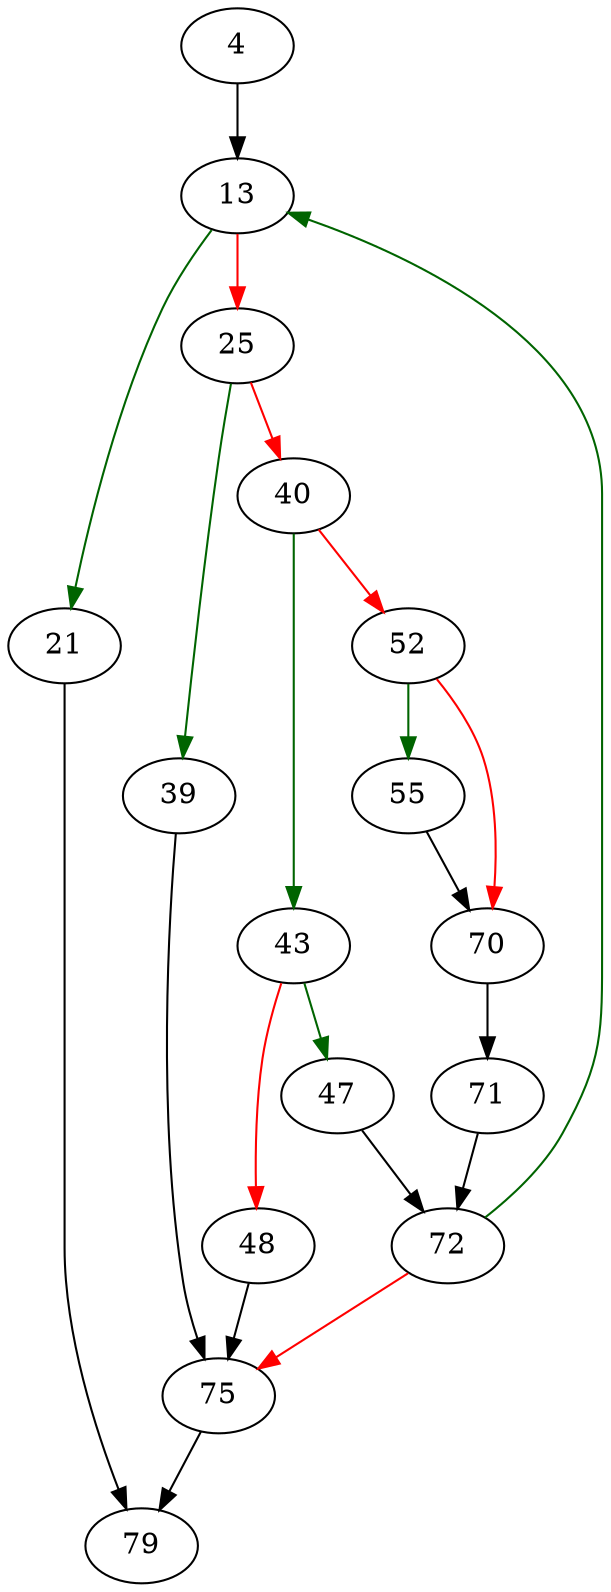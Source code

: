 strict digraph "seekAndRead" {
	// Node definitions.
	4 [entry=true];
	13;
	21;
	25;
	79;
	39;
	40;
	75;
	43;
	52;
	47;
	48;
	72;
	55;
	70;
	71;

	// Edge definitions.
	4 -> 13;
	13 -> 21 [
		color=darkgreen
		cond=true
	];
	13 -> 25 [
		color=red
		cond=false
	];
	21 -> 79;
	25 -> 39 [
		color=darkgreen
		cond=true
	];
	25 -> 40 [
		color=red
		cond=false
	];
	39 -> 75;
	40 -> 43 [
		color=darkgreen
		cond=true
	];
	40 -> 52 [
		color=red
		cond=false
	];
	75 -> 79;
	43 -> 47 [
		color=darkgreen
		cond=true
	];
	43 -> 48 [
		color=red
		cond=false
	];
	52 -> 55 [
		color=darkgreen
		cond=true
	];
	52 -> 70 [
		color=red
		cond=false
	];
	47 -> 72;
	48 -> 75;
	72 -> 13 [
		color=darkgreen
		cond=true
	];
	72 -> 75 [
		color=red
		cond=false
	];
	55 -> 70;
	70 -> 71;
	71 -> 72;
}